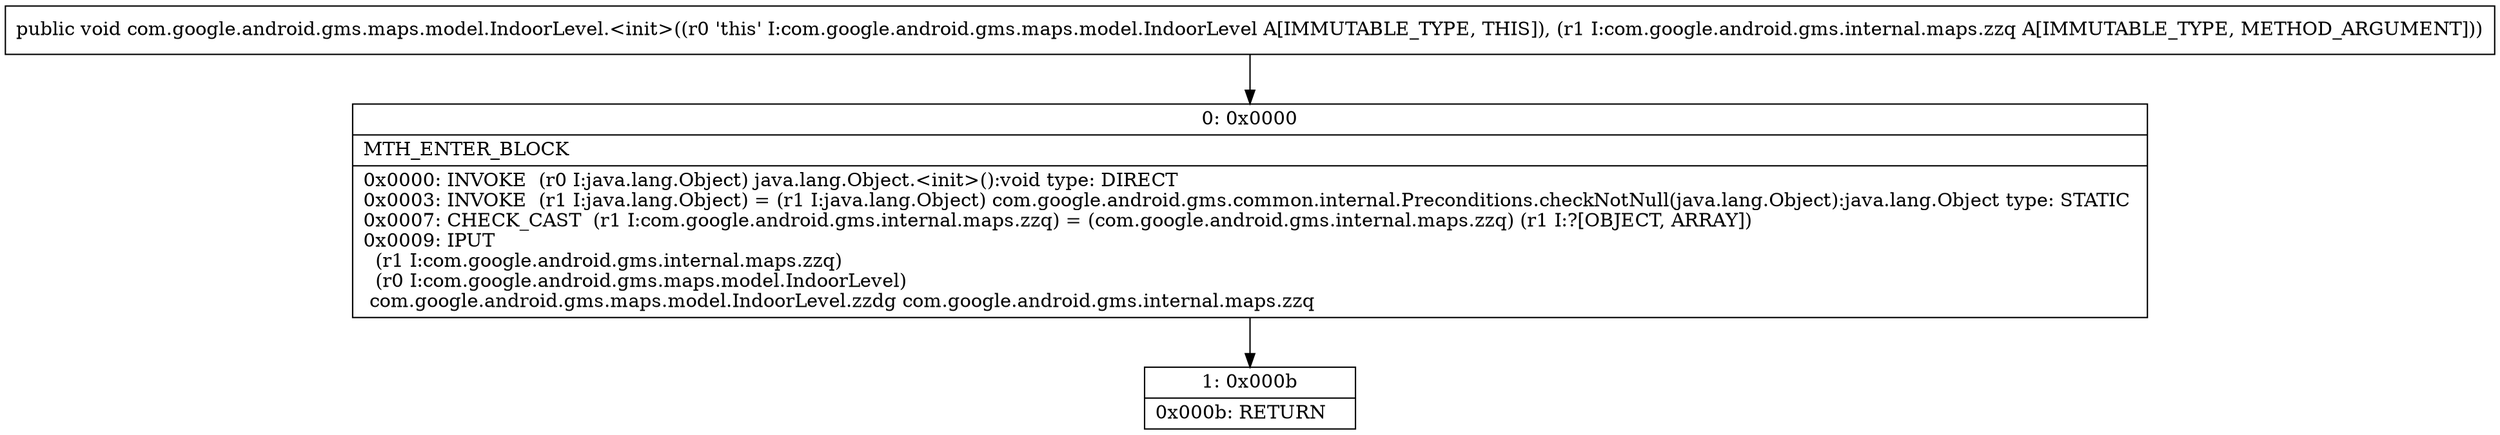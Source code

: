 digraph "CFG forcom.google.android.gms.maps.model.IndoorLevel.\<init\>(Lcom\/google\/android\/gms\/internal\/maps\/zzq;)V" {
Node_0 [shape=record,label="{0\:\ 0x0000|MTH_ENTER_BLOCK\l|0x0000: INVOKE  (r0 I:java.lang.Object) java.lang.Object.\<init\>():void type: DIRECT \l0x0003: INVOKE  (r1 I:java.lang.Object) = (r1 I:java.lang.Object) com.google.android.gms.common.internal.Preconditions.checkNotNull(java.lang.Object):java.lang.Object type: STATIC \l0x0007: CHECK_CAST  (r1 I:com.google.android.gms.internal.maps.zzq) = (com.google.android.gms.internal.maps.zzq) (r1 I:?[OBJECT, ARRAY]) \l0x0009: IPUT  \l  (r1 I:com.google.android.gms.internal.maps.zzq)\l  (r0 I:com.google.android.gms.maps.model.IndoorLevel)\l com.google.android.gms.maps.model.IndoorLevel.zzdg com.google.android.gms.internal.maps.zzq \l}"];
Node_1 [shape=record,label="{1\:\ 0x000b|0x000b: RETURN   \l}"];
MethodNode[shape=record,label="{public void com.google.android.gms.maps.model.IndoorLevel.\<init\>((r0 'this' I:com.google.android.gms.maps.model.IndoorLevel A[IMMUTABLE_TYPE, THIS]), (r1 I:com.google.android.gms.internal.maps.zzq A[IMMUTABLE_TYPE, METHOD_ARGUMENT])) }"];
MethodNode -> Node_0;
Node_0 -> Node_1;
}

